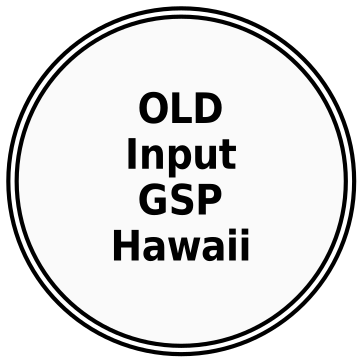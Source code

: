 digraph dependencies {
layers="one:two:three";
outputorder="edgesfirst";
nodesep=0.75;
OLD_Input_GSP_Hawaii [layer="two"] [style="filled"] [height="2.2"] [shape="doublecircle"] [fontsize="20"] [fillcolor="grey98"] [fontname="Helvetica-Narrow-Bold"] [fixedsize="true"] [label="OLD\nInput\nGSP\nHawaii"] [width="2.2"] [penwidth="2"];
}